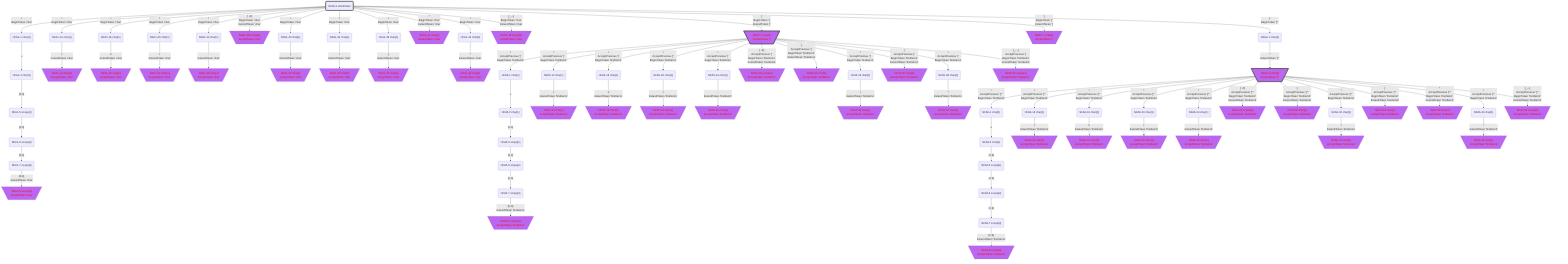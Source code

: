 flowchart
classDef c0001 color:#FF0000;
classDef c0010 stroke-dasharray: 10 10;
classDef c0011 stroke-dasharray: 10 10,color:#FF0000;
classDef c0100 fill:#BB66EE;
classDef c0101 fill:#BB66EE,color:#FF0000;
classDef c0110 fill:#BB66EE,stroke-dasharray: 10 10;
classDef c0111 fill:#BB66EE,stroke-dasharray: 10 10,color:#FF0000;
classDef c1000 stroke:#333,stroke-width:4px;
classDef c1001 stroke:#333,stroke-width:4px,color:#FF0000;
classDef c1010 stroke:#333,stroke-width:4px,stroke-dasharray: 10 10;
classDef c1011 stroke:#333,stroke-width:4px,stroke-dasharray: 10 10,color:#FF0000;
classDef c1100 stroke:#333,stroke-width:4px,fill:#BB66EE;
classDef c1101 stroke:#333,stroke-width:4px,fill:#BB66EE,color:#FF0000;
classDef c1110 stroke:#333,stroke-width:4px,fill:#BB66EE,stroke-dasharray: 10 10;
classDef c1111 stroke:#333,stroke-width:4px,fill:#BB66EE,stroke-dasharray: 10 10,color:#FF0000;
NFA0_0_46554464("NFA0-0 wholeStart")
class NFA0_0_46554464 c1000;
NFA1_1_16336996("NFA1-1 char[1]")
NFA1_12_12815241("NFA1-12 char[1]")
NFA1_16_48228313("NFA1-16 char[1]")
NFA1_20_31401635("NFA1-20 char[1]")
NFA1_24_14179266("NFA1-24 char[1]")
NFA1_28_60504534[\"NFA1-28 scope[1]
AcceptToken 'char'"/]
class NFA1_28_60504534 c0101;
NFA1_30_7669896("NFA1-30 char[1]")
NFA1_34_1920201("NFA1-34 char[1]")
NFA1_38_17281810("NFA1-38 char[1]")
NFA1_42_21318564[\"NFA1-42 char[1]
AcceptToken 'char'"/]
class NFA1_42_21318564 c0101;
NFA1_44_57649352("NFA1-44 char[1]")
NFA1_48_49082128[\"NFA1-48 scope[1]
AcceptToken 'char'"/]
class NFA1_48_49082128 c0101;
NFA2_1_39085972[\"NFA2-1 char[1]
AcceptToken '['"/]
class NFA2_1_39085972 c1101;
NFA3_1_16229428[\"NFA3-1 char[1]
AcceptToken ']'"/]
class NFA3_1_16229428 c0101;
NFA4_1_11847131("NFA4-1 char[1]")
NFA1_3_30612527("NFA1-3 char[1]")
NFA1_14_39515321[\"NFA1-14 char[1]
AcceptToken 'char'"/]
class NFA1_14_39515321 c0101;
NFA1_18_20093575[\"NFA1-18 char[1]
AcceptToken 'char'"/]
class NFA1_18_20093575 c0101;
NFA1_22_46624455[\"NFA1-22 char[1]
AcceptToken 'char'"/]
class NFA1_22_46624455 c0101;
NFA1_26_16966912[\"NFA1-26 char[1]
AcceptToken 'char'"/]
class NFA1_26_16966912 c0101;
NFA1_32_18484485[\"NFA1-32 char[1]
AcceptToken 'char'"/]
class NFA1_32_18484485 c0101;
NFA1_36_32142637[\"NFA1-36 char[1]
AcceptToken 'char'"/]
class NFA1_36_32142637 c0101;
NFA1_40_20848283[\"NFA1-40 char[1]
AcceptToken 'char'"/]
class NFA1_40_20848283 c0101;
NFA1_46_53416823[\"NFA1-46 char[1]
AcceptToken 'char'"/]
class NFA1_46_53416823 c0101;
NFA5_1_10989362("NFA5-1 char[1]")
NFA5_12_31795397("NFA5-12 char[1]")
NFA5_16_17723121("NFA5-16 char[1]")
NFA5_20_25290368("NFA5-20 char[1]")
NFA5_24_26286721("NFA5-24 char[1]")
NFA5_28_35253903[\"NFA5-28 scope[1]
AcceptToken 'firstItem1'"/]
class NFA5_28_35253903 c0101;
NFA5_30_48849674[\"NFA5-30 char[1]
AcceptToken 'firstItem1'"/]
class NFA5_30_48849674 c0101;
NFA5_32_36993883("NFA5-32 char[1]")
NFA5_36_64509491[\"NFA5-36 char[1]
AcceptToken 'firstItem1'"/]
class NFA5_36_64509491 c0101;
NFA5_38_43714507("NFA5-38 char[1]")
NFA5_42_57886244[\"NFA5-42 scope[1]
AcceptToken 'firstItem1'"/]
class NFA5_42_57886244 c0101;
NFA4_3_51214151[\"NFA4-3 char[1]
AcceptToken '[^'"/]
class NFA4_3_51214151 c1101;
NFA1_5_7077291("NFA1-5 scope[1]")
NFA5_3_63695621("NFA5-3 char[1]")
NFA5_14_58274182[\"NFA5-14 char[1]
AcceptToken 'firstItem1'"/]
class NFA5_14_58274182 c0101;
NFA5_18_54705592[\"NFA5-18 char[1]
AcceptToken 'firstItem1'"/]
class NFA5_18_54705592 c0101;
NFA5_22_22588288[\"NFA5-22 char[1]
AcceptToken 'firstItem1'"/]
class NFA5_22_22588288 c0101;
NFA5_26_1968006[\"NFA5-26 char[1]
AcceptToken 'firstItem1'"/]
class NFA5_26_1968006 c0101;
NFA5_34_17712059[\"NFA5-34 char[1]
AcceptToken 'firstItem1'"/]
class NFA5_34_17712059 c0101;
NFA5_40_25190808[\"NFA5-40 char[1]
AcceptToken 'firstItem1'"/]
class NFA5_40_25190808 c0101;
NFA6_1_25390687("NFA6-1 char[1]")
NFA6_12_27189591("NFA6-12 char[1]")
NFA6_16_43379730("NFA6-16 char[1]")
NFA6_20_54873258("NFA6-20 char[1]")
NFA6_24_24097279("NFA6-24 char[1]")
NFA6_28_15548922[\"NFA6-28 scope[1]
AcceptToken 'firstItem2'"/]
class NFA6_28_15548922 c0101;
NFA6_30_5722572[\"NFA6-30 char[1]
AcceptToken 'firstItem2'"/]
class NFA6_30_5722572 c0101;
NFA6_32_51503150("NFA6-32 char[1]")
NFA6_36_60875169[\"NFA6-36 char[1]
AcceptToken 'firstItem2'"/]
class NFA6_36_60875169 c0101;
NFA6_38_11005615[\"NFA6-38 char[1]
AcceptToken 'firstItem2'"/]
class NFA6_38_11005615 c0101;
NFA6_40_31941671("NFA6-40 char[1]")
NFA6_44_19039588[\"NFA6-44 scope[1]
AcceptToken 'firstItem2'"/]
class NFA6_44_19039588 c0101;
NFA1_6_36389678("NFA1-6 scope[2]")
NFA5_5_59071647("NFA5-5 scope[1]")
NFA6_3_61882777("NFA6-3 char[1]")
NFA6_14_65811637[\"NFA6-14 char[1]
AcceptToken 'firstItem2'"/]
class NFA6_14_65811637 c0101;
NFA6_18_55433828[\"NFA6-18 char[1]
AcceptToken 'firstItem2'"/]
class NFA6_18_55433828 c0101;
NFA6_22_29142412[\"NFA6-22 char[1]
AcceptToken 'firstItem2'"/]
class NFA6_22_29142412 c0101;
NFA6_26_60955116[\"NFA6-26 char[1]
AcceptToken 'firstItem2'"/]
class NFA6_26_60955116 c0101;
NFA6_34_11725134[\"NFA6-34 char[1]
AcceptToken 'firstItem2'"/]
class NFA6_34_11725134 c0101;
NFA6_42_38417348[\"NFA6-42 char[1]
AcceptToken 'firstItem2'"/]
class NFA6_42_38417348 c0101;
NFA1_7_21850553("NFA1-7 scope[3]")
NFA5_6_20074085("NFA5-6 scope[2]")
NFA6_5_46449045("NFA6-5 scope[1]")
NFA1_8_24797460[\"NFA1-8 scope[4]
AcceptToken 'char'"/]
class NFA1_8_24797460 c0101;
NFA5_7_24252734("NFA5-7 scope[3]")
NFA6_6_15388225("NFA6-6 scope[2]")
NFA5_8_25064369[\"NFA5-8 scope[4]
AcceptToken 'firstItem1'"/]
class NFA5_8_25064369 c0101;
NFA6_7_18314472("NFA6-7 scope[3]")
NFA6_8_16948022[\"NFA6-8 scope[4]
AcceptToken 'firstItem2'"/]
class NFA6_8_16948022 c0101;
NFA0_0_46554464 -->|"#92;
BeginToken 'char'"|NFA1_1_16336996
NFA0_0_46554464 -->|"#92;
BeginToken 'char'"|NFA1_12_12815241
NFA0_0_46554464 -->|"#92;
BeginToken 'char'"|NFA1_16_48228313
NFA0_0_46554464 -->|"#92;
BeginToken 'char'"|NFA1_20_31401635
NFA0_0_46554464 -->|"#92;
BeginToken 'char'"|NFA1_24_14179266
NFA0_0_46554464 -->|"[#32;-Z]
BeginToken 'char'
ExtendToken 'char'"|NFA1_28_60504534
NFA0_0_46554464 -->|"#92;
BeginToken 'char'"|NFA1_30_7669896
NFA0_0_46554464 -->|"#92;
BeginToken 'char'"|NFA1_34_1920201
NFA0_0_46554464 -->|"#92;
BeginToken 'char'"|NFA1_38_17281810
NFA0_0_46554464 -->|"^
BeginToken 'char'
ExtendToken 'char'"|NFA1_42_21318564
NFA0_0_46554464 -->|"#92;
BeginToken 'char'"|NFA1_44_57649352
NFA0_0_46554464 -->|"[_-~]
BeginToken 'char'
ExtendToken 'char'"|NFA1_48_49082128
NFA0_0_46554464 -->|"[
BeginToken '['
ExtendToken '['"|NFA2_1_39085972
NFA0_0_46554464 -->|"]
BeginToken ']'
ExtendToken ']'"|NFA3_1_16229428
NFA0_0_46554464 -->|"[
BeginToken '[^'"|NFA4_1_11847131
NFA1_1_16336996 -->|"u"|NFA1_3_30612527
NFA1_12_12815241 -->|"t
ExtendToken 'char'"|NFA1_14_39515321
NFA1_16_48228313 -->|"n
ExtendToken 'char'"|NFA1_18_20093575
NFA1_20_31401635 -->|"r
ExtendToken 'char'"|NFA1_22_46624455
NFA1_24_14179266 -->|"-
ExtendToken 'char'"|NFA1_26_16966912
NFA1_30_7669896 -->|"[
ExtendToken 'char'"|NFA1_32_18484485
NFA1_34_1920201 -->|"#92;
ExtendToken 'char'"|NFA1_36_32142637
NFA1_38_17281810 -->|"]
ExtendToken 'char'"|NFA1_40_20848283
NFA1_44_57649352 -->|"^
ExtendToken 'char'"|NFA1_46_53416823
NFA2_1_39085972 -->|"#92;
AcceptPrevious '['
BeginToken 'firstItem1'"|NFA5_1_10989362
NFA2_1_39085972 -->|"#92;
AcceptPrevious '['
BeginToken 'firstItem1'"|NFA5_12_31795397
NFA2_1_39085972 -->|"#92;
AcceptPrevious '['
BeginToken 'firstItem1'"|NFA5_16_17723121
NFA2_1_39085972 -->|"#92;
AcceptPrevious '['
BeginToken 'firstItem1'"|NFA5_20_25290368
NFA2_1_39085972 -->|"#92;
AcceptPrevious '['
BeginToken 'firstItem1'"|NFA5_24_26286721
NFA2_1_39085972 -->|"[#32;-Z]
AcceptPrevious '['
BeginToken 'firstItem1'
ExtendToken 'firstItem1'"|NFA5_28_35253903
NFA2_1_39085972 -->|"[
AcceptPrevious '['
BeginToken 'firstItem1'
ExtendToken 'firstItem1'"|NFA5_30_48849674
NFA2_1_39085972 -->|"#92;
AcceptPrevious '['
BeginToken 'firstItem1'"|NFA5_32_36993883
NFA2_1_39085972 -->|"]
AcceptPrevious '['
BeginToken 'firstItem1'
ExtendToken 'firstItem1'"|NFA5_36_64509491
NFA2_1_39085972 -->|"#92;
AcceptPrevious '['
BeginToken 'firstItem1'"|NFA5_38_43714507
NFA2_1_39085972 -->|"[_-~]
AcceptPrevious '['
BeginToken 'firstItem1'
ExtendToken 'firstItem1'"|NFA5_42_57886244
NFA4_1_11847131 -->|"^
ExtendToken '[^'"|NFA4_3_51214151
NFA1_3_30612527 -->|"[0-9]"|NFA1_5_7077291
NFA5_1_10989362 -->|"u"|NFA5_3_63695621
NFA5_12_31795397 -->|"t
ExtendToken 'firstItem1'"|NFA5_14_58274182
NFA5_16_17723121 -->|"n
ExtendToken 'firstItem1'"|NFA5_18_54705592
NFA5_20_25290368 -->|"r
ExtendToken 'firstItem1'"|NFA5_22_22588288
NFA5_24_26286721 -->|"-
ExtendToken 'firstItem1'"|NFA5_26_1968006
NFA5_32_36993883 -->|"#92;
ExtendToken 'firstItem1'"|NFA5_34_17712059
NFA5_38_43714507 -->|"^
ExtendToken 'firstItem1'"|NFA5_40_25190808
NFA4_3_51214151 -->|"#92;
AcceptPrevious '[^'
BeginToken 'firstItem2'"|NFA6_1_25390687
NFA4_3_51214151 -->|"#92;
AcceptPrevious '[^'
BeginToken 'firstItem2'"|NFA6_12_27189591
NFA4_3_51214151 -->|"#92;
AcceptPrevious '[^'
BeginToken 'firstItem2'"|NFA6_16_43379730
NFA4_3_51214151 -->|"#92;
AcceptPrevious '[^'
BeginToken 'firstItem2'"|NFA6_20_54873258
NFA4_3_51214151 -->|"#92;
AcceptPrevious '[^'
BeginToken 'firstItem2'"|NFA6_24_24097279
NFA4_3_51214151 -->|"[#32;-Z]
AcceptPrevious '[^'
BeginToken 'firstItem2'
ExtendToken 'firstItem2'"|NFA6_28_15548922
NFA4_3_51214151 -->|"[
AcceptPrevious '[^'
BeginToken 'firstItem2'
ExtendToken 'firstItem2'"|NFA6_30_5722572
NFA4_3_51214151 -->|"#92;
AcceptPrevious '[^'
BeginToken 'firstItem2'"|NFA6_32_51503150
NFA4_3_51214151 -->|"]
AcceptPrevious '[^'
BeginToken 'firstItem2'
ExtendToken 'firstItem2'"|NFA6_36_60875169
NFA4_3_51214151 -->|"^
AcceptPrevious '[^'
BeginToken 'firstItem2'
ExtendToken 'firstItem2'"|NFA6_38_11005615
NFA4_3_51214151 -->|"#92;
AcceptPrevious '[^'
BeginToken 'firstItem2'"|NFA6_40_31941671
NFA4_3_51214151 -->|"[_-~]
AcceptPrevious '[^'
BeginToken 'firstItem2'
ExtendToken 'firstItem2'"|NFA6_44_19039588
NFA1_5_7077291 -->|"[0-9]"|NFA1_6_36389678
NFA5_3_63695621 -->|"[0-9]"|NFA5_5_59071647
NFA6_1_25390687 -->|"u"|NFA6_3_61882777
NFA6_12_27189591 -->|"t
ExtendToken 'firstItem2'"|NFA6_14_65811637
NFA6_16_43379730 -->|"n
ExtendToken 'firstItem2'"|NFA6_18_55433828
NFA6_20_54873258 -->|"r
ExtendToken 'firstItem2'"|NFA6_22_29142412
NFA6_24_24097279 -->|"-
ExtendToken 'firstItem2'"|NFA6_26_60955116
NFA6_32_51503150 -->|"#92;
ExtendToken 'firstItem2'"|NFA6_34_11725134
NFA6_40_31941671 -->|"^
ExtendToken 'firstItem2'"|NFA6_42_38417348
NFA1_6_36389678 -->|"[0-9]"|NFA1_7_21850553
NFA5_5_59071647 -->|"[0-9]"|NFA5_6_20074085
NFA6_3_61882777 -->|"[0-9]"|NFA6_5_46449045
NFA1_7_21850553 -->|"[0-9]
ExtendToken 'char'"|NFA1_8_24797460
NFA5_6_20074085 -->|"[0-9]"|NFA5_7_24252734
NFA6_5_46449045 -->|"[0-9]"|NFA6_6_15388225
NFA5_7_24252734 -->|"[0-9]
ExtendToken 'firstItem1'"|NFA5_8_25064369
NFA6_6_15388225 -->|"[0-9]"|NFA6_7_18314472
NFA6_7_18314472 -->|"[0-9]
ExtendToken 'firstItem2'"|NFA6_8_16948022
